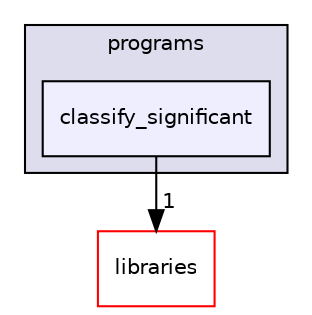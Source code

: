 digraph "xmipp/legacy/applications/programs/classify_significant" {
  compound=true
  node [ fontsize="10", fontname="Helvetica"];
  edge [ labelfontsize="10", labelfontname="Helvetica"];
  subgraph clusterdir_a205c211814f26c7bbd02dbfc70fcda8 {
    graph [ bgcolor="#ddddee", pencolor="black", label="programs" fontname="Helvetica", fontsize="10", URL="dir_a205c211814f26c7bbd02dbfc70fcda8.html"]
  dir_ae1f4713bef9519a137f1df84ef5270e [shape=box, label="classify_significant", style="filled", fillcolor="#eeeeff", pencolor="black", URL="dir_ae1f4713bef9519a137f1df84ef5270e.html"];
  }
  dir_ec5db26cfb72886407809adaaec84b8a [shape=box label="libraries" fillcolor="white" style="filled" color="red" URL="dir_ec5db26cfb72886407809adaaec84b8a.html"];
  dir_ae1f4713bef9519a137f1df84ef5270e->dir_ec5db26cfb72886407809adaaec84b8a [headlabel="1", labeldistance=1.5 headhref="dir_000275_000322.html"];
}
